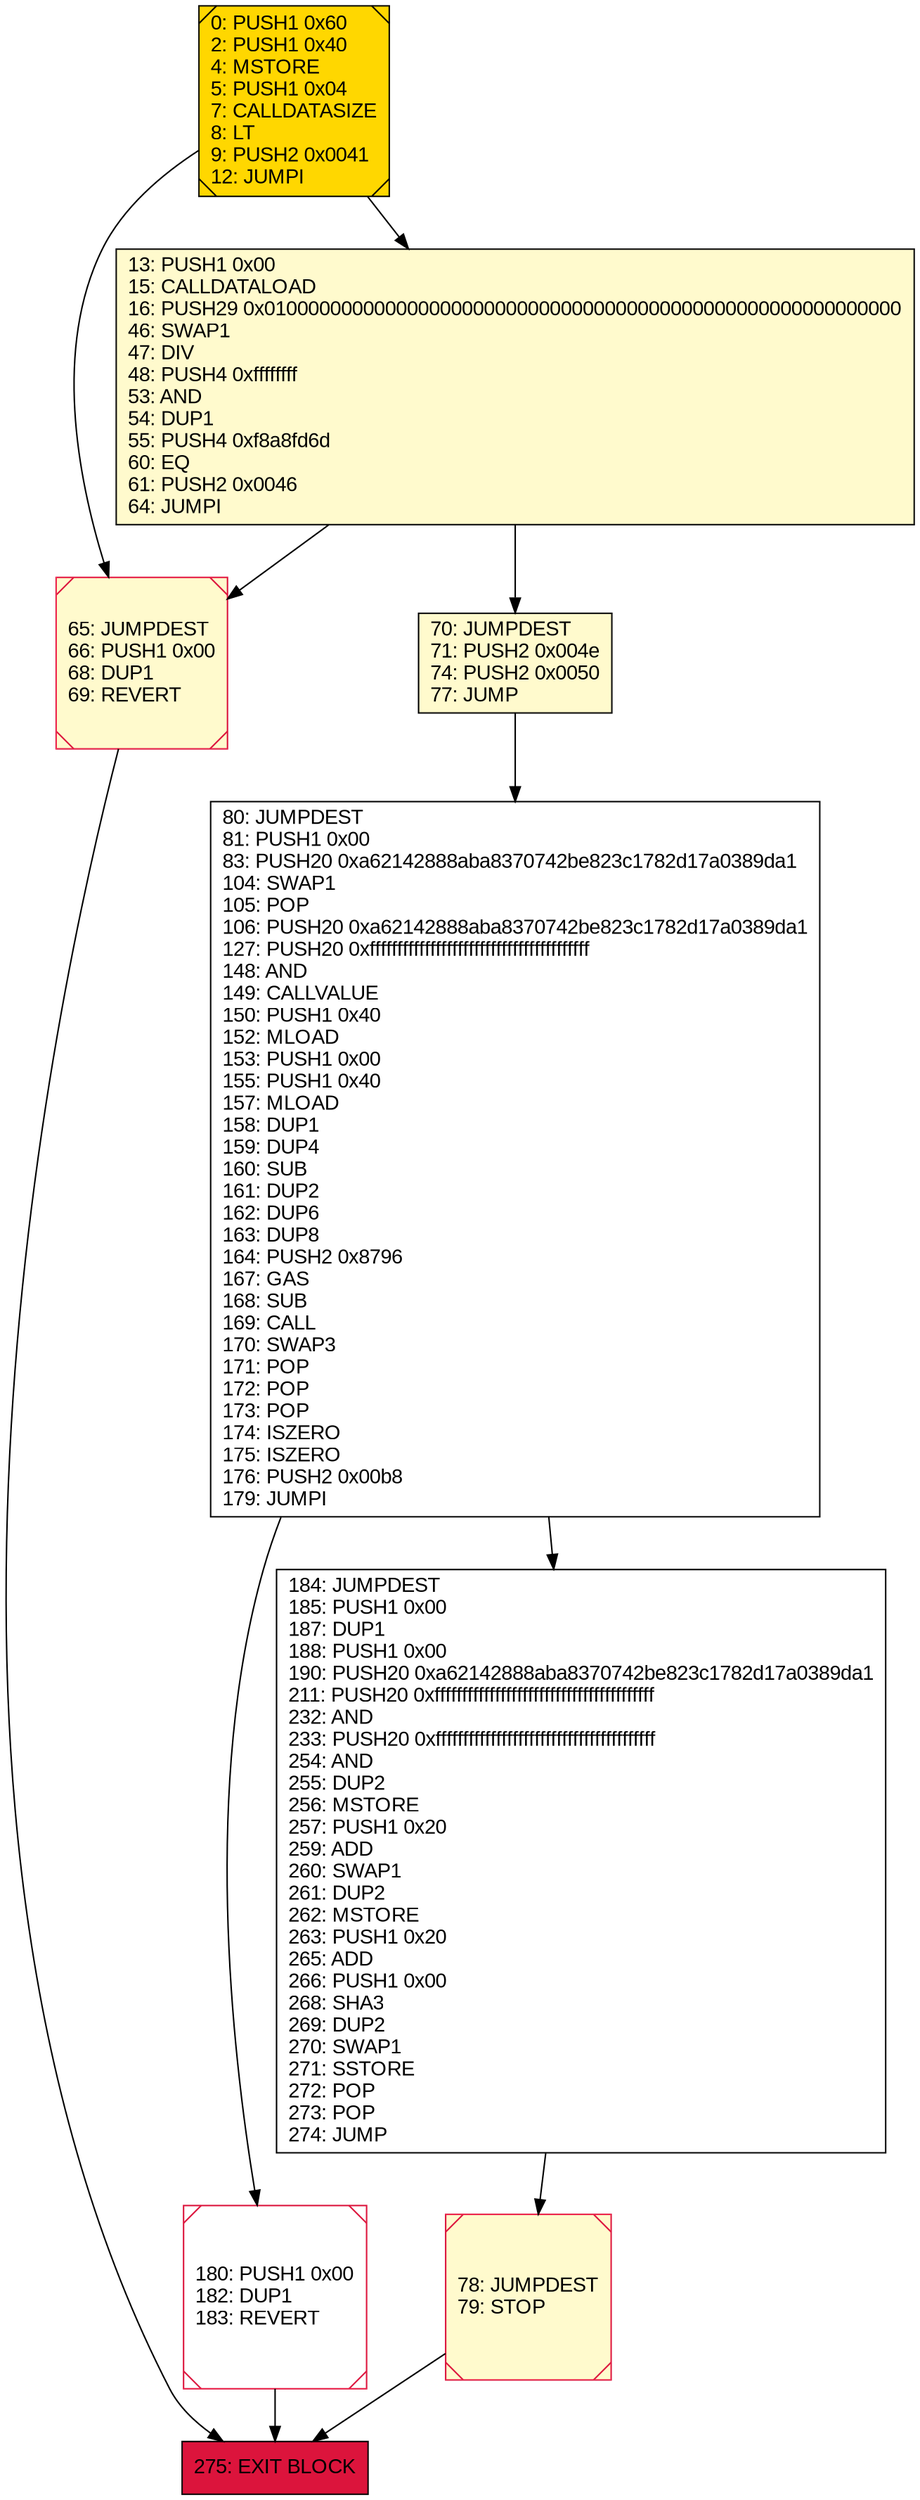 digraph G {
bgcolor=transparent rankdir=UD;
node [shape=box style=filled color=black fillcolor=white fontname=arial fontcolor=black];
275 [label="275: EXIT BLOCK\l" fillcolor=crimson ];
80 [label="80: JUMPDEST\l81: PUSH1 0x00\l83: PUSH20 0xa62142888aba8370742be823c1782d17a0389da1\l104: SWAP1\l105: POP\l106: PUSH20 0xa62142888aba8370742be823c1782d17a0389da1\l127: PUSH20 0xffffffffffffffffffffffffffffffffffffffff\l148: AND\l149: CALLVALUE\l150: PUSH1 0x40\l152: MLOAD\l153: PUSH1 0x00\l155: PUSH1 0x40\l157: MLOAD\l158: DUP1\l159: DUP4\l160: SUB\l161: DUP2\l162: DUP6\l163: DUP8\l164: PUSH2 0x8796\l167: GAS\l168: SUB\l169: CALL\l170: SWAP3\l171: POP\l172: POP\l173: POP\l174: ISZERO\l175: ISZERO\l176: PUSH2 0x00b8\l179: JUMPI\l" ];
65 [label="65: JUMPDEST\l66: PUSH1 0x00\l68: DUP1\l69: REVERT\l" fillcolor=lemonchiffon shape=Msquare color=crimson ];
0 [label="0: PUSH1 0x60\l2: PUSH1 0x40\l4: MSTORE\l5: PUSH1 0x04\l7: CALLDATASIZE\l8: LT\l9: PUSH2 0x0041\l12: JUMPI\l" fillcolor=lemonchiffon shape=Msquare fillcolor=gold ];
180 [label="180: PUSH1 0x00\l182: DUP1\l183: REVERT\l" shape=Msquare color=crimson ];
70 [label="70: JUMPDEST\l71: PUSH2 0x004e\l74: PUSH2 0x0050\l77: JUMP\l" fillcolor=lemonchiffon ];
184 [label="184: JUMPDEST\l185: PUSH1 0x00\l187: DUP1\l188: PUSH1 0x00\l190: PUSH20 0xa62142888aba8370742be823c1782d17a0389da1\l211: PUSH20 0xffffffffffffffffffffffffffffffffffffffff\l232: AND\l233: PUSH20 0xffffffffffffffffffffffffffffffffffffffff\l254: AND\l255: DUP2\l256: MSTORE\l257: PUSH1 0x20\l259: ADD\l260: SWAP1\l261: DUP2\l262: MSTORE\l263: PUSH1 0x20\l265: ADD\l266: PUSH1 0x00\l268: SHA3\l269: DUP2\l270: SWAP1\l271: SSTORE\l272: POP\l273: POP\l274: JUMP\l" ];
13 [label="13: PUSH1 0x00\l15: CALLDATALOAD\l16: PUSH29 0x0100000000000000000000000000000000000000000000000000000000\l46: SWAP1\l47: DIV\l48: PUSH4 0xffffffff\l53: AND\l54: DUP1\l55: PUSH4 0xf8a8fd6d\l60: EQ\l61: PUSH2 0x0046\l64: JUMPI\l" fillcolor=lemonchiffon ];
78 [label="78: JUMPDEST\l79: STOP\l" fillcolor=lemonchiffon shape=Msquare color=crimson ];
0 -> 65;
80 -> 184;
70 -> 80;
80 -> 180;
180 -> 275;
65 -> 275;
78 -> 275;
13 -> 65;
0 -> 13;
184 -> 78;
13 -> 70;
}